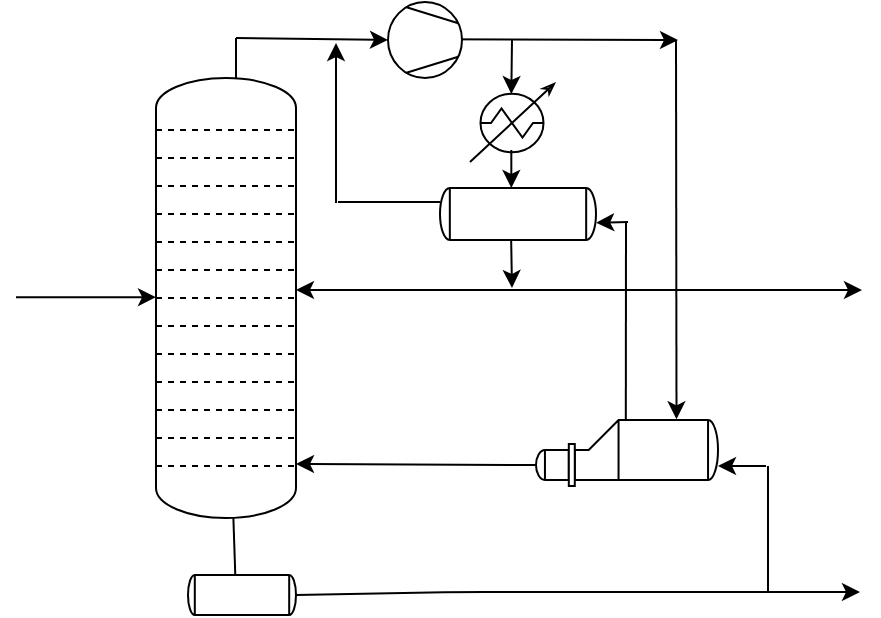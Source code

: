 <mxfile version="14.3.0" type="device"><diagram id="Zx6fF-lgY4p6BxPVRDYP" name="Page-1"><mxGraphModel dx="550" dy="478" grid="0" gridSize="10" guides="1" tooltips="1" connect="1" arrows="1" fold="1" page="1" pageScale="1" pageWidth="1169" pageHeight="827" math="0" shadow="0"><root><mxCell id="0"/><mxCell id="1" parent="0"/><mxCell id="mna3QJYsWarVOnbPxITT-1" value="" style="verticalLabelPosition=bottom;outlineConnect=0;align=center;dashed=0;html=1;verticalAlign=top;shape=mxgraph.pid2misc.column;columnType=tray" vertex="1" parent="1"><mxGeometry x="290" y="120" width="70" height="220" as="geometry"/></mxCell><mxCell id="mna3QJYsWarVOnbPxITT-3" value="" style="shape=mxgraph.pid.heat_exchangers.reboiler;html=1;pointerEvents=1;align=center;verticalLabelPosition=bottom;verticalAlign=top;dashed=0;" vertex="1" parent="1"><mxGeometry x="480" y="291" width="91" height="33" as="geometry"/></mxCell><mxCell id="mna3QJYsWarVOnbPxITT-4" value="" style="endArrow=none;html=1;" edge="1" parent="1" target="mna3QJYsWarVOnbPxITT-1"><mxGeometry width="50" height="50" relative="1" as="geometry"><mxPoint x="330" y="379" as="sourcePoint"/><mxPoint x="330" y="359" as="targetPoint"/></mxGeometry></mxCell><mxCell id="mna3QJYsWarVOnbPxITT-5" value="" style="endArrow=classic;html=1;exitX=1;exitY=0.5;exitDx=0;exitDy=0;exitPerimeter=0;" edge="1" parent="1" source="mna3QJYsWarVOnbPxITT-31"><mxGeometry width="50" height="50" relative="1" as="geometry"><mxPoint x="572" y="377" as="sourcePoint"/><mxPoint x="642" y="377" as="targetPoint"/><Array as="points"><mxPoint x="444" y="377"/></Array></mxGeometry></mxCell><mxCell id="mna3QJYsWarVOnbPxITT-8" value="" style="endArrow=classic;html=1;" edge="1" parent="1"><mxGeometry width="50" height="50" relative="1" as="geometry"><mxPoint x="220" y="229.58" as="sourcePoint"/><mxPoint x="290" y="229.58" as="targetPoint"/></mxGeometry></mxCell><mxCell id="mna3QJYsWarVOnbPxITT-9" value="" style="endArrow=classic;html=1;entryX=0;entryY=0.5;entryDx=0;entryDy=0;entryPerimeter=0;" edge="1" parent="1" target="mna3QJYsWarVOnbPxITT-23"><mxGeometry width="50" height="50" relative="1" as="geometry"><mxPoint x="330" y="100" as="sourcePoint"/><mxPoint x="392" y="100" as="targetPoint"/></mxGeometry></mxCell><mxCell id="mna3QJYsWarVOnbPxITT-10" value="" style="endArrow=none;html=1;" edge="1" parent="1"><mxGeometry width="50" height="50" relative="1" as="geometry"><mxPoint x="330" y="120" as="sourcePoint"/><mxPoint x="330" y="100" as="targetPoint"/></mxGeometry></mxCell><mxCell id="mna3QJYsWarVOnbPxITT-11" value="" style="shape=mxgraph.pid.heat_exchangers.condenser;html=1;pointerEvents=1;align=center;verticalLabelPosition=bottom;verticalAlign=top;dashed=0;" vertex="1" parent="1"><mxGeometry x="447" y="123" width="42" height="39" as="geometry"/></mxCell><mxCell id="mna3QJYsWarVOnbPxITT-12" value="" style="endArrow=classic;html=1;" edge="1" parent="1"><mxGeometry width="50" height="50" relative="1" as="geometry"><mxPoint x="466" y="226" as="sourcePoint"/><mxPoint x="360" y="226" as="targetPoint"/></mxGeometry></mxCell><mxCell id="mna3QJYsWarVOnbPxITT-15" value="" style="endArrow=classic;html=1;" edge="1" parent="1"><mxGeometry width="50" height="50" relative="1" as="geometry"><mxPoint x="428.5" y="100.66" as="sourcePoint"/><mxPoint x="551" y="101" as="targetPoint"/></mxGeometry></mxCell><mxCell id="mna3QJYsWarVOnbPxITT-23" value="" style="shape=mxgraph.pid.compressors_-_iso.compressor,_vacuum_pump;html=1;pointerEvents=1;align=center;verticalLabelPosition=bottom;verticalAlign=top;dashed=0;" vertex="1" parent="1"><mxGeometry x="406" y="82" width="37" height="38" as="geometry"/></mxCell><mxCell id="mna3QJYsWarVOnbPxITT-24" value="" style="shape=mxgraph.pid.vessels.drum_or_condenser;html=1;pointerEvents=1;align=center;verticalLabelPosition=bottom;verticalAlign=top;dashed=0;" vertex="1" parent="1"><mxGeometry x="432" y="175" width="78" height="26" as="geometry"/></mxCell><mxCell id="mna3QJYsWarVOnbPxITT-26" value="" style="endArrow=classic;html=1;" edge="1" parent="1"><mxGeometry width="50" height="50" relative="1" as="geometry"><mxPoint x="466" y="226" as="sourcePoint"/><mxPoint x="643" y="226" as="targetPoint"/></mxGeometry></mxCell><mxCell id="mna3QJYsWarVOnbPxITT-27" value="" style="endArrow=classic;html=1;" edge="1" parent="1"><mxGeometry width="50" height="50" relative="1" as="geometry"><mxPoint x="467.58" y="201" as="sourcePoint"/><mxPoint x="468" y="225" as="targetPoint"/></mxGeometry></mxCell><mxCell id="mna3QJYsWarVOnbPxITT-28" value="" style="endArrow=classic;html=1;" edge="1" parent="1"><mxGeometry width="50" height="50" relative="1" as="geometry"><mxPoint x="467.66" y="156" as="sourcePoint"/><mxPoint x="467.66" y="175" as="targetPoint"/></mxGeometry></mxCell><mxCell id="mna3QJYsWarVOnbPxITT-29" value="" style="endArrow=classic;html=1;" edge="1" parent="1"><mxGeometry width="50" height="50" relative="1" as="geometry"><mxPoint x="468" y="101" as="sourcePoint"/><mxPoint x="467.66" y="128" as="targetPoint"/></mxGeometry></mxCell><mxCell id="mna3QJYsWarVOnbPxITT-30" value="" style="endArrow=classic;html=1;entryX=0.772;entryY=-0.011;entryDx=0;entryDy=0;entryPerimeter=0;" edge="1" parent="1" target="mna3QJYsWarVOnbPxITT-3"><mxGeometry width="50" height="50" relative="1" as="geometry"><mxPoint x="550" y="101" as="sourcePoint"/><mxPoint x="550" y="276" as="targetPoint"/></mxGeometry></mxCell><mxCell id="mna3QJYsWarVOnbPxITT-31" value="" style="shape=mxgraph.pid.vessels.drum_or_condenser;html=1;pointerEvents=1;align=center;verticalLabelPosition=bottom;verticalAlign=top;dashed=0;" vertex="1" parent="1"><mxGeometry x="306" y="368.5" width="54" height="20" as="geometry"/></mxCell><mxCell id="mna3QJYsWarVOnbPxITT-35" value="" style="endArrow=classic;html=1;exitX=0;exitY=0.682;exitDx=0;exitDy=0;exitPerimeter=0;" edge="1" parent="1" source="mna3QJYsWarVOnbPxITT-3"><mxGeometry width="50" height="50" relative="1" as="geometry"><mxPoint x="474" y="313" as="sourcePoint"/><mxPoint x="360" y="313" as="targetPoint"/></mxGeometry></mxCell><mxCell id="mna3QJYsWarVOnbPxITT-36" value="" style="endArrow=classic;html=1;" edge="1" parent="1"><mxGeometry width="50" height="50" relative="1" as="geometry"><mxPoint x="595" y="314" as="sourcePoint"/><mxPoint x="571" y="314" as="targetPoint"/></mxGeometry></mxCell><mxCell id="mna3QJYsWarVOnbPxITT-37" value="" style="endArrow=none;html=1;" edge="1" parent="1"><mxGeometry width="50" height="50" relative="1" as="geometry"><mxPoint x="596" y="377" as="sourcePoint"/><mxPoint x="596" y="314" as="targetPoint"/></mxGeometry></mxCell><mxCell id="mna3QJYsWarVOnbPxITT-38" value="" style="endArrow=none;html=1;" edge="1" parent="1"><mxGeometry width="50" height="50" relative="1" as="geometry"><mxPoint x="524.91" y="291" as="sourcePoint"/><mxPoint x="525" y="192" as="targetPoint"/></mxGeometry></mxCell><mxCell id="mna3QJYsWarVOnbPxITT-39" value="" style="endArrow=classic;html=1;entryX=1.001;entryY=0.669;entryDx=0;entryDy=0;entryPerimeter=0;" edge="1" parent="1" target="mna3QJYsWarVOnbPxITT-24"><mxGeometry width="50" height="50" relative="1" as="geometry"><mxPoint x="526" y="192" as="sourcePoint"/><mxPoint x="512" y="192.21" as="targetPoint"/></mxGeometry></mxCell><mxCell id="mna3QJYsWarVOnbPxITT-40" value="" style="endArrow=none;html=1;" edge="1" parent="1"><mxGeometry width="50" height="50" relative="1" as="geometry"><mxPoint x="381" y="182" as="sourcePoint"/><mxPoint x="432" y="182" as="targetPoint"/></mxGeometry></mxCell><mxCell id="mna3QJYsWarVOnbPxITT-41" value="" style="endArrow=classic;html=1;" edge="1" parent="1"><mxGeometry width="50" height="50" relative="1" as="geometry"><mxPoint x="380" y="182.5" as="sourcePoint"/><mxPoint x="380" y="102.5" as="targetPoint"/></mxGeometry></mxCell></root></mxGraphModel></diagram></mxfile>